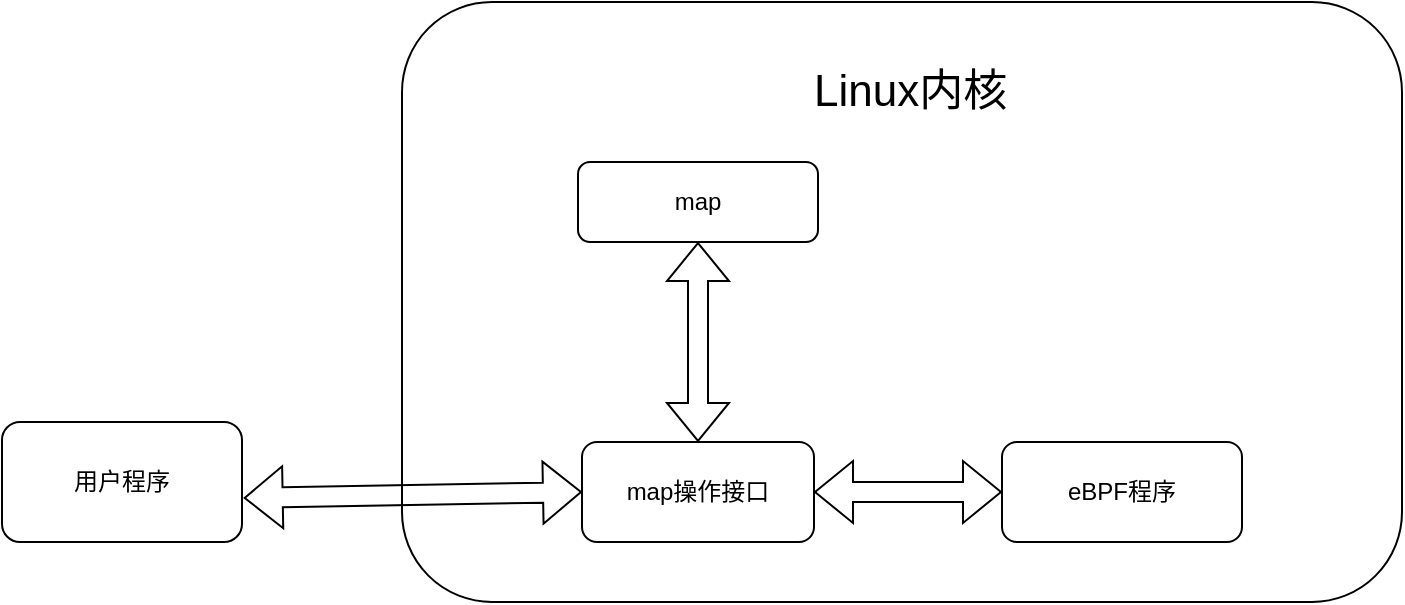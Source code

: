 <mxfile version="21.2.3" type="github">
  <diagram name="第 1 页" id="w9zgdJDrKIqVvmd1u4_n">
    <mxGraphModel dx="1050" dy="558" grid="1" gridSize="10" guides="1" tooltips="1" connect="1" arrows="1" fold="1" page="1" pageScale="1" pageWidth="827" pageHeight="1169" math="0" shadow="0">
      <root>
        <mxCell id="0" />
        <mxCell id="1" parent="0" />
        <mxCell id="NYbooxGIPcYR-TxHs3kZ-8" value="" style="rounded=1;whiteSpace=wrap;html=1;" vertex="1" parent="1">
          <mxGeometry x="310" y="140" width="500" height="300" as="geometry" />
        </mxCell>
        <mxCell id="NYbooxGIPcYR-TxHs3kZ-1" value="用户程序" style="rounded=1;whiteSpace=wrap;html=1;" vertex="1" parent="1">
          <mxGeometry x="110" y="350" width="120" height="60" as="geometry" />
        </mxCell>
        <mxCell id="NYbooxGIPcYR-TxHs3kZ-2" value="" style="shape=flexArrow;endArrow=classic;startArrow=classic;html=1;rounded=0;exitX=1.007;exitY=0.633;exitDx=0;exitDy=0;exitPerimeter=0;entryX=0;entryY=0.5;entryDx=0;entryDy=0;" edge="1" parent="1" source="NYbooxGIPcYR-TxHs3kZ-1" target="NYbooxGIPcYR-TxHs3kZ-3">
          <mxGeometry width="100" height="100" relative="1" as="geometry">
            <mxPoint x="280" y="400" as="sourcePoint" />
            <mxPoint x="410" y="388" as="targetPoint" />
          </mxGeometry>
        </mxCell>
        <mxCell id="NYbooxGIPcYR-TxHs3kZ-3" value="map操作接口" style="rounded=1;whiteSpace=wrap;html=1;" vertex="1" parent="1">
          <mxGeometry x="400" y="360" width="116" height="50" as="geometry" />
        </mxCell>
        <mxCell id="NYbooxGIPcYR-TxHs3kZ-4" value="map" style="rounded=1;whiteSpace=wrap;html=1;" vertex="1" parent="1">
          <mxGeometry x="398" y="220" width="120" height="40" as="geometry" />
        </mxCell>
        <mxCell id="NYbooxGIPcYR-TxHs3kZ-5" value="" style="shape=flexArrow;endArrow=classic;startArrow=classic;html=1;rounded=0;entryX=0.5;entryY=1;entryDx=0;entryDy=0;" edge="1" parent="1" source="NYbooxGIPcYR-TxHs3kZ-3" target="NYbooxGIPcYR-TxHs3kZ-4">
          <mxGeometry width="100" height="100" relative="1" as="geometry">
            <mxPoint x="360" y="340" as="sourcePoint" />
            <mxPoint x="460" y="240" as="targetPoint" />
          </mxGeometry>
        </mxCell>
        <mxCell id="NYbooxGIPcYR-TxHs3kZ-6" value="eBPF程序" style="rounded=1;whiteSpace=wrap;html=1;" vertex="1" parent="1">
          <mxGeometry x="610" y="360" width="120" height="50" as="geometry" />
        </mxCell>
        <mxCell id="NYbooxGIPcYR-TxHs3kZ-7" value="" style="shape=flexArrow;endArrow=classic;startArrow=classic;html=1;rounded=0;exitX=1;exitY=0.5;exitDx=0;exitDy=0;entryX=0;entryY=0.5;entryDx=0;entryDy=0;" edge="1" parent="1" source="NYbooxGIPcYR-TxHs3kZ-3" target="NYbooxGIPcYR-TxHs3kZ-6">
          <mxGeometry width="100" height="100" relative="1" as="geometry">
            <mxPoint x="560" y="340" as="sourcePoint" />
            <mxPoint x="660" y="240" as="targetPoint" />
          </mxGeometry>
        </mxCell>
        <mxCell id="NYbooxGIPcYR-TxHs3kZ-9" value="Linux内核" style="text;strokeColor=none;fillColor=none;align=left;verticalAlign=middle;spacingLeft=4;spacingRight=4;overflow=hidden;points=[[0,0.5],[1,0.5]];portConstraint=eastwest;rotatable=0;whiteSpace=wrap;html=1;fontSize=22;" vertex="1" parent="1">
          <mxGeometry x="510" y="160" width="130" height="50" as="geometry" />
        </mxCell>
      </root>
    </mxGraphModel>
  </diagram>
</mxfile>

